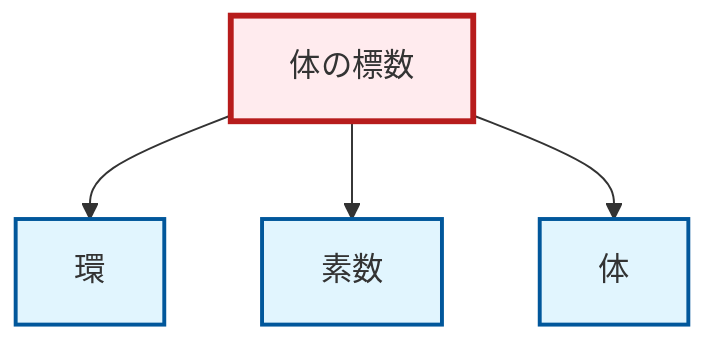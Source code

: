graph TD
    classDef definition fill:#e1f5fe,stroke:#01579b,stroke-width:2px
    classDef theorem fill:#f3e5f5,stroke:#4a148c,stroke-width:2px
    classDef axiom fill:#fff3e0,stroke:#e65100,stroke-width:2px
    classDef example fill:#e8f5e9,stroke:#1b5e20,stroke-width:2px
    classDef current fill:#ffebee,stroke:#b71c1c,stroke-width:3px
    def-field["体"]:::definition
    thm-field-characteristic["体の標数"]:::theorem
    def-ring["環"]:::definition
    def-prime["素数"]:::definition
    thm-field-characteristic --> def-ring
    thm-field-characteristic --> def-prime
    thm-field-characteristic --> def-field
    class thm-field-characteristic current